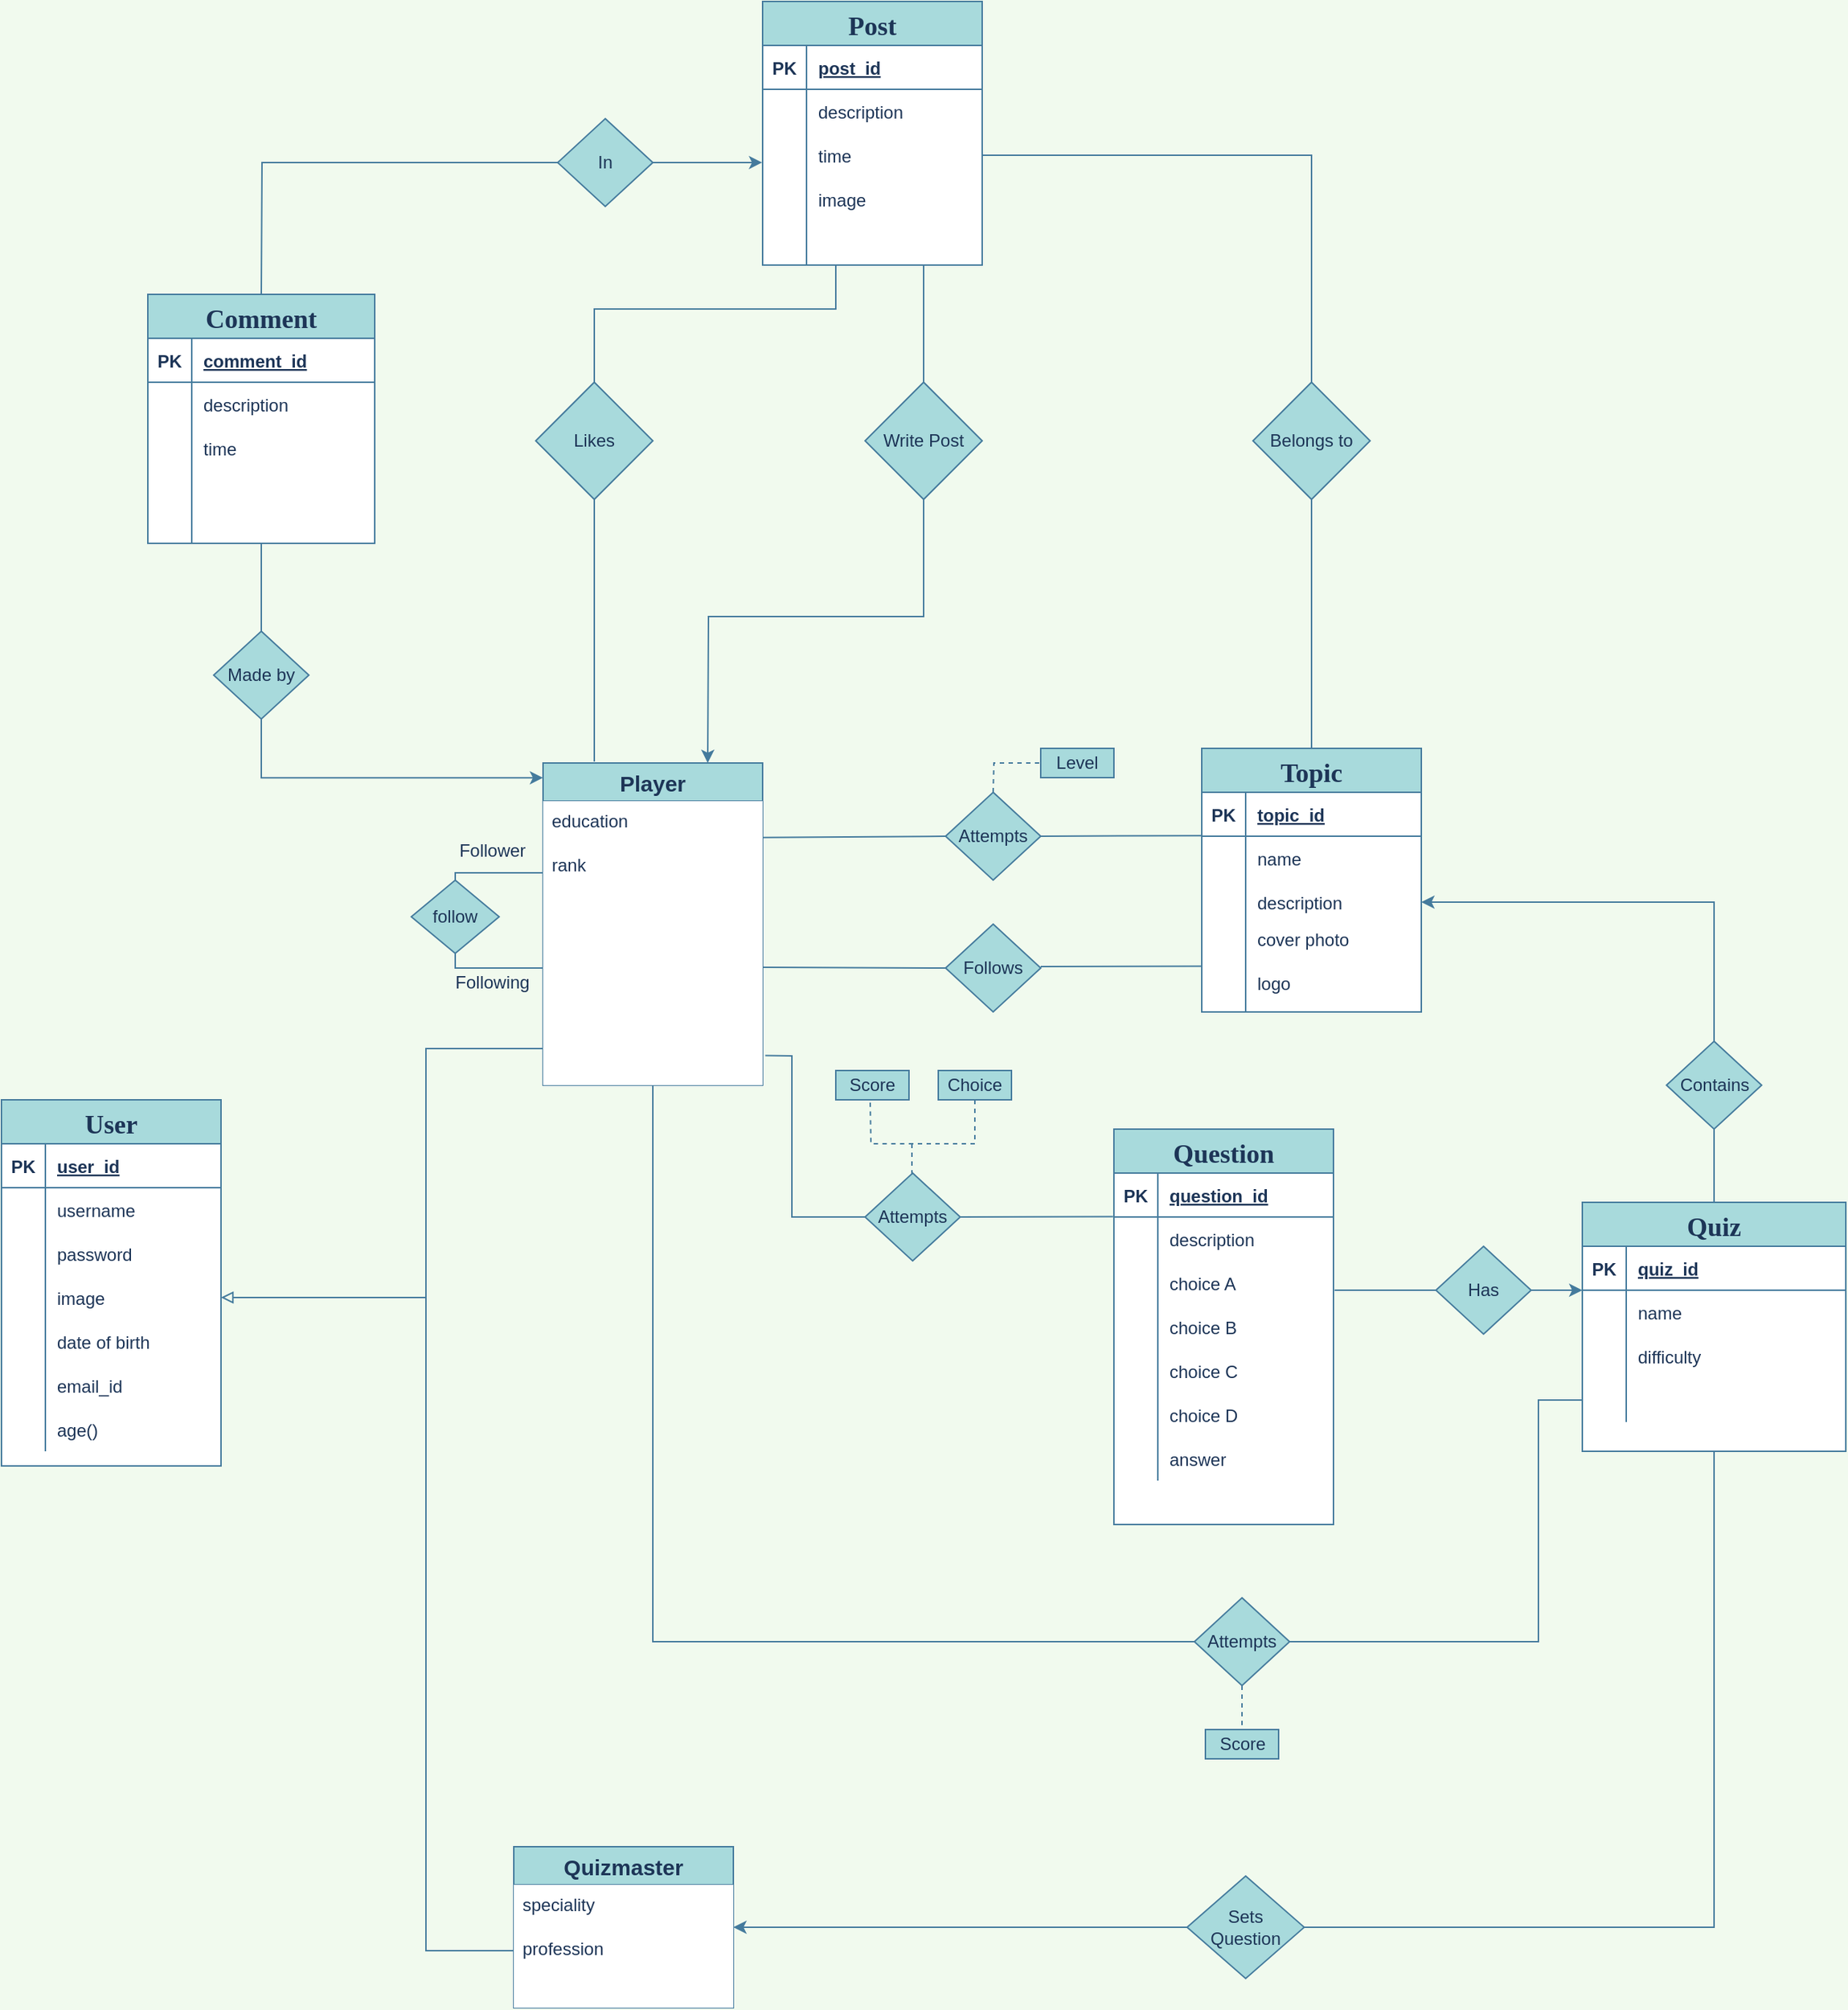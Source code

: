 <mxfile version="13.7.7" type="device"><diagram id="Zx_pWjx4j01RdOrIKhOQ" name="Page-1"><mxGraphModel dx="1265" dy="883" grid="1" gridSize="10" guides="1" tooltips="1" connect="1" arrows="1" fold="1" page="0" pageScale="1" pageWidth="850" pageHeight="1100" background="#F1FAEE" math="0" shadow="0"><root><mxCell id="0"/><mxCell id="1" parent="0"/><mxCell id="tx8IhmLaYhaijEAoAt-u-7" value="Write Post" style="rhombus;whiteSpace=wrap;html=1;fillColor=#A8DADC;strokeColor=#457B9D;fontColor=#1D3557;" parent="1" vertex="1"><mxGeometry x="410" y="60" width="80" height="80" as="geometry"/></mxCell><mxCell id="tx8IhmLaYhaijEAoAt-u-16" value="" style="endArrow=classic;html=1;entryX=0.75;entryY=0;entryDx=0;entryDy=0;exitX=0.5;exitY=1;exitDx=0;exitDy=0;rounded=0;strokeColor=#457B9D;fontColor=#1D3557;labelBackgroundColor=#F1FAEE;" parent="1" source="tx8IhmLaYhaijEAoAt-u-7" edge="1"><mxGeometry width="50" height="50" relative="1" as="geometry"><mxPoint x="300" y="250" as="sourcePoint"/><mxPoint x="302.5" y="320" as="targetPoint"/><Array as="points"><mxPoint x="450" y="220"/><mxPoint x="303" y="220"/></Array></mxGeometry></mxCell><mxCell id="tx8IhmLaYhaijEAoAt-u-17" value="follow" style="rhombus;whiteSpace=wrap;html=1;fillColor=#A8DADC;strokeColor=#457B9D;fontColor=#1D3557;" parent="1" vertex="1"><mxGeometry x="100" y="400" width="60" height="50" as="geometry"/></mxCell><mxCell id="tx8IhmLaYhaijEAoAt-u-18" value="" style="endArrow=none;html=1;exitX=0;exitY=0.5;exitDx=0;exitDy=0;rounded=0;strokeColor=#457B9D;fontColor=#1D3557;labelBackgroundColor=#F1FAEE;" parent="1" edge="1"><mxGeometry width="50" height="50" relative="1" as="geometry"><mxPoint x="190" y="395" as="sourcePoint"/><mxPoint x="130" y="400" as="targetPoint"/><Array as="points"><mxPoint x="130" y="395"/></Array></mxGeometry></mxCell><mxCell id="tx8IhmLaYhaijEAoAt-u-19" value="Follower" style="text;html=1;align=center;verticalAlign=middle;resizable=0;points=[];autosize=1;fontColor=#1D3557;" parent="1" vertex="1"><mxGeometry x="125" y="370" width="60" height="20" as="geometry"/></mxCell><mxCell id="tx8IhmLaYhaijEAoAt-u-21" value="" style="endArrow=none;html=1;exitX=0.993;exitY=0.001;exitDx=0;exitDy=0;entryX=0.5;entryY=1;entryDx=0;entryDy=0;exitPerimeter=0;rounded=0;strokeColor=#457B9D;fontColor=#1D3557;labelBackgroundColor=#F1FAEE;" parent="1" target="tx8IhmLaYhaijEAoAt-u-17" edge="1"><mxGeometry width="50" height="50" relative="1" as="geometry"><mxPoint x="189.51" y="460.02" as="sourcePoint"/><mxPoint x="500" y="410" as="targetPoint"/><Array as="points"><mxPoint x="130" y="460"/></Array></mxGeometry></mxCell><mxCell id="tx8IhmLaYhaijEAoAt-u-24" value="Attempts" style="rhombus;whiteSpace=wrap;html=1;fillColor=#A8DADC;strokeColor=#457B9D;fontColor=#1D3557;" parent="1" vertex="1"><mxGeometry x="465" y="340" width="65" height="60" as="geometry"/></mxCell><mxCell id="tx8IhmLaYhaijEAoAt-u-25" value="Follows" style="rhombus;whiteSpace=wrap;html=1;fillColor=#A8DADC;strokeColor=#457B9D;fontColor=#1D3557;" parent="1" vertex="1"><mxGeometry x="465" y="430" width="65" height="60" as="geometry"/></mxCell><mxCell id="tx8IhmLaYhaijEAoAt-u-26" value="" style="endArrow=none;html=1;entryX=0.01;entryY=-0.014;entryDx=0;entryDy=0;exitX=1;exitY=0.5;exitDx=0;exitDy=0;entryPerimeter=0;strokeColor=#457B9D;fontColor=#1D3557;labelBackgroundColor=#F1FAEE;" parent="1" source="tx8IhmLaYhaijEAoAt-u-24" target="G_EHA5oMO52ktV3drm3f-173" edge="1"><mxGeometry width="50" height="50" relative="1" as="geometry"><mxPoint x="450" y="470" as="sourcePoint"/><mxPoint x="530" y="370" as="targetPoint"/></mxGeometry></mxCell><mxCell id="tx8IhmLaYhaijEAoAt-u-27" value="" style="endArrow=none;html=1;entryX=0;entryY=0.5;entryDx=0;entryDy=0;exitX=0.999;exitY=0.828;exitDx=0;exitDy=0;exitPerimeter=0;strokeColor=#457B9D;fontColor=#1D3557;labelBackgroundColor=#F1FAEE;" parent="1" source="vnw4fFBf70TCegkbjFGd-2" target="tx8IhmLaYhaijEAoAt-u-24" edge="1"><mxGeometry width="50" height="50" relative="1" as="geometry"><mxPoint x="320" y="369.5" as="sourcePoint"/><mxPoint x="385" y="369.5" as="targetPoint"/></mxGeometry></mxCell><mxCell id="tx8IhmLaYhaijEAoAt-u-28" value="" style="endArrow=none;html=1;entryX=0;entryY=0.5;entryDx=0;entryDy=0;exitX=1.002;exitY=0.648;exitDx=0;exitDy=0;exitPerimeter=0;strokeColor=#457B9D;fontColor=#1D3557;labelBackgroundColor=#F1FAEE;" parent="1" target="tx8IhmLaYhaijEAoAt-u-25" edge="1"><mxGeometry width="50" height="50" relative="1" as="geometry"><mxPoint x="340.3" y="459.44" as="sourcePoint"/><mxPoint x="460" y="460" as="targetPoint"/></mxGeometry></mxCell><mxCell id="tx8IhmLaYhaijEAoAt-u-29" value="" style="endArrow=none;html=1;entryX=0.01;entryY=-0.043;entryDx=0;entryDy=0;entryPerimeter=0;strokeColor=#457B9D;fontColor=#1D3557;labelBackgroundColor=#F1FAEE;" parent="1" target="G_EHA5oMO52ktV3drm3f-182" edge="1"><mxGeometry width="50" height="50" relative="1" as="geometry"><mxPoint x="530" y="459" as="sourcePoint"/><mxPoint x="530" y="459.5" as="targetPoint"/></mxGeometry></mxCell><mxCell id="8iUCXPgZkMUZoVlmIujJ-5" style="edgeStyle=orthogonalEdgeStyle;rounded=0;orthogonalLoop=1;jettySize=auto;html=1;entryX=0;entryY=0;entryDx=0;entryDy=0;entryPerimeter=0;labelBackgroundColor=#F1FAEE;strokeColor=#457B9D;fontColor=#1D3557;" edge="1" parent="1" source="tx8IhmLaYhaijEAoAt-u-33" target="G_EHA5oMO52ktV3drm3f-127"><mxGeometry relative="1" as="geometry"><mxPoint x="890" y="680" as="targetPoint"/><Array as="points"><mxPoint x="890" y="680"/><mxPoint x="890" y="680"/></Array></mxGeometry></mxCell><mxCell id="tx8IhmLaYhaijEAoAt-u-33" value="Has" style="rhombus;whiteSpace=wrap;html=1;fillColor=#A8DADC;strokeColor=#457B9D;fontColor=#1D3557;" parent="1" vertex="1"><mxGeometry x="800" y="650" width="65" height="60" as="geometry"/></mxCell><mxCell id="tx8IhmLaYhaijEAoAt-u-34" value="" style="endArrow=none;html=1;entryX=0;entryY=0.5;entryDx=0;entryDy=0;strokeColor=#457B9D;fontColor=#1D3557;exitX=1.005;exitY=0.667;exitDx=0;exitDy=0;exitPerimeter=0;labelBackgroundColor=#F1FAEE;" parent="1" target="tx8IhmLaYhaijEAoAt-u-33" edge="1" source="G_EHA5oMO52ktV3drm3f-67"><mxGeometry width="50" height="50" relative="1" as="geometry"><mxPoint x="979" y="725" as="sourcePoint"/><mxPoint x="392.5" y="709.5" as="targetPoint"/></mxGeometry></mxCell><mxCell id="8iUCXPgZkMUZoVlmIujJ-4" style="edgeStyle=orthogonalEdgeStyle;rounded=0;orthogonalLoop=1;jettySize=auto;html=1;entryX=1;entryY=0.5;entryDx=0;entryDy=0;labelBackgroundColor=#F1FAEE;strokeColor=#457B9D;fontColor=#1D3557;" edge="1" parent="1" source="tx8IhmLaYhaijEAoAt-u-39" target="G_EHA5oMO52ktV3drm3f-176"><mxGeometry relative="1" as="geometry"><mxPoint x="970" y="400.0" as="targetPoint"/></mxGeometry></mxCell><mxCell id="tx8IhmLaYhaijEAoAt-u-39" value="Contains" style="rhombus;whiteSpace=wrap;html=1;fillColor=#A8DADC;strokeColor=#457B9D;fontColor=#1D3557;" parent="1" vertex="1"><mxGeometry x="957.5" y="510" width="65" height="60" as="geometry"/></mxCell><mxCell id="tx8IhmLaYhaijEAoAt-u-40" value="" style="endArrow=none;html=1;entryX=0.5;entryY=1;entryDx=0;entryDy=0;exitX=0.5;exitY=0;exitDx=0;exitDy=0;strokeColor=#457B9D;fontColor=#1D3557;labelBackgroundColor=#F1FAEE;" parent="1" source="G_EHA5oMO52ktV3drm3f-123" target="tx8IhmLaYhaijEAoAt-u-39" edge="1"><mxGeometry width="50" height="50" relative="1" as="geometry"><mxPoint x="585" y="630" as="sourcePoint"/><mxPoint x="550" y="580" as="targetPoint"/></mxGeometry></mxCell><mxCell id="tx8IhmLaYhaijEAoAt-u-42" value="Attempts" style="rhombus;whiteSpace=wrap;html=1;fillColor=#A8DADC;strokeColor=#457B9D;fontColor=#1D3557;" parent="1" vertex="1"><mxGeometry x="635" y="890" width="65" height="60" as="geometry"/></mxCell><mxCell id="tx8IhmLaYhaijEAoAt-u-43" value="" style="endArrow=none;html=1;entryX=0;entryY=0.5;entryDx=0;entryDy=0;rounded=0;exitX=0.5;exitY=1;exitDx=0;exitDy=0;strokeColor=#457B9D;fontColor=#1D3557;labelBackgroundColor=#F1FAEE;" parent="1" source="vnw4fFBf70TCegkbjFGd-1" target="tx8IhmLaYhaijEAoAt-u-42" edge="1"><mxGeometry width="50" height="50" relative="1" as="geometry"><mxPoint x="270" y="560" as="sourcePoint"/><mxPoint x="340" y="540" as="targetPoint"/><Array as="points"><mxPoint x="265" y="580"/><mxPoint x="265" y="630"/><mxPoint x="265" y="730"/><mxPoint x="265" y="920"/></Array></mxGeometry></mxCell><mxCell id="G_EHA5oMO52ktV3drm3f-152" style="edgeStyle=orthogonalEdgeStyle;rounded=0;orthogonalLoop=1;jettySize=auto;html=1;fontFamily=Times New Roman;fontSize=18;exitX=0;exitY=0.5;exitDx=0;exitDy=0;entryX=1;entryY=0.5;entryDx=0;entryDy=0;strokeColor=#457B9D;fontColor=#1D3557;labelBackgroundColor=#F1FAEE;" parent="1" source="tx8IhmLaYhaijEAoAt-u-46" target="vnw4fFBf70TCegkbjFGd-6" edge="1"><mxGeometry relative="1" as="geometry"><mxPoint x="340" y="885" as="targetPoint"/></mxGeometry></mxCell><mxCell id="tx8IhmLaYhaijEAoAt-u-46" value="Sets &lt;br&gt;Question" style="rhombus;whiteSpace=wrap;html=1;fillColor=#A8DADC;strokeColor=#457B9D;fontColor=#1D3557;" parent="1" vertex="1"><mxGeometry x="630" y="1080" width="80" height="70" as="geometry"/></mxCell><mxCell id="tx8IhmLaYhaijEAoAt-u-49" value="" style="endArrow=none;dashed=1;html=1;strokeColor=#457B9D;fontColor=#1D3557;exitX=0.5;exitY=1;exitDx=0;exitDy=0;labelBackgroundColor=#F1FAEE;" parent="1" source="tx8IhmLaYhaijEAoAt-u-42" target="tx8IhmLaYhaijEAoAt-u-50" edge="1"><mxGeometry width="50" height="50" relative="1" as="geometry"><mxPoint x="668" y="970" as="sourcePoint"/><mxPoint x="433" y="520" as="targetPoint"/></mxGeometry></mxCell><mxCell id="tx8IhmLaYhaijEAoAt-u-50" value="Score" style="rounded=0;whiteSpace=wrap;html=1;fillColor=#A8DADC;strokeColor=#457B9D;fontColor=#1D3557;" parent="1" vertex="1"><mxGeometry x="642.5" y="980" width="50" height="20" as="geometry"/></mxCell><mxCell id="tx8IhmLaYhaijEAoAt-u-51" value="Level" style="rounded=0;whiteSpace=wrap;html=1;fillColor=#A8DADC;strokeColor=#457B9D;fontColor=#1D3557;" parent="1" vertex="1"><mxGeometry x="530" y="310" width="50" height="20" as="geometry"/></mxCell><mxCell id="tx8IhmLaYhaijEAoAt-u-53" value="" style="endArrow=none;dashed=1;html=1;entryX=0;entryY=0.5;entryDx=0;entryDy=0;exitX=0.5;exitY=0;exitDx=0;exitDy=0;rounded=0;strokeColor=#457B9D;fontColor=#1D3557;labelBackgroundColor=#F1FAEE;" parent="1" source="tx8IhmLaYhaijEAoAt-u-24" target="tx8IhmLaYhaijEAoAt-u-51" edge="1"><mxGeometry width="50" height="50" relative="1" as="geometry"><mxPoint x="520" y="460" as="sourcePoint"/><mxPoint x="570" y="410" as="targetPoint"/><Array as="points"><mxPoint x="498" y="320"/></Array></mxGeometry></mxCell><mxCell id="G_EHA5oMO52ktV3drm3f-5" style="edgeStyle=orthogonalEdgeStyle;rounded=0;orthogonalLoop=1;jettySize=auto;html=1;entryX=-0.002;entryY=0.666;entryDx=0;entryDy=0;entryPerimeter=0;strokeColor=#457B9D;fontColor=#1D3557;labelBackgroundColor=#F1FAEE;" parent="1" source="G_EHA5oMO52ktV3drm3f-3" target="G_EHA5oMO52ktV3drm3f-28" edge="1"><mxGeometry relative="1" as="geometry"><mxPoint x="339" y="-89" as="targetPoint"/></mxGeometry></mxCell><mxCell id="G_EHA5oMO52ktV3drm3f-3" value="In" style="rhombus;whiteSpace=wrap;html=1;fillColor=#A8DADC;strokeColor=#457B9D;fontColor=#1D3557;" parent="1" vertex="1"><mxGeometry x="200" y="-120" width="65" height="60" as="geometry"/></mxCell><mxCell id="G_EHA5oMO52ktV3drm3f-6" value="" style="endArrow=none;html=1;exitX=0.5;exitY=0;exitDx=0;exitDy=0;entryX=0;entryY=0.5;entryDx=0;entryDy=0;rounded=0;strokeColor=#457B9D;fontColor=#1D3557;labelBackgroundColor=#F1FAEE;" parent="1" source="G_EHA5oMO52ktV3drm3f-34" target="G_EHA5oMO52ktV3drm3f-3" edge="1"><mxGeometry width="50" height="50" relative="1" as="geometry"><mxPoint x="185" y="155" as="sourcePoint"/><mxPoint x="230" y="80" as="targetPoint"/><Array as="points"><mxPoint x="-2" y="-90"/></Array></mxGeometry></mxCell><mxCell id="vq0mPsJTSBgJu4nvr3Vr-2" style="edgeStyle=orthogonalEdgeStyle;rounded=0;orthogonalLoop=1;jettySize=auto;html=1;entryX=0;entryY=0.042;entryDx=0;entryDy=0;entryPerimeter=0;exitX=0.5;exitY=1;exitDx=0;exitDy=0;strokeColor=#457B9D;fontColor=#1D3557;labelBackgroundColor=#F1FAEE;" parent="1" source="vq0mPsJTSBgJu4nvr3Vr-1" edge="1"><mxGeometry relative="1" as="geometry"><Array as="points"><mxPoint x="-2" y="330"/></Array><mxPoint x="190" y="330.08" as="targetPoint"/></mxGeometry></mxCell><mxCell id="vq0mPsJTSBgJu4nvr3Vr-1" value="Made by" style="rhombus;whiteSpace=wrap;html=1;fillColor=#A8DADC;strokeColor=#457B9D;fontColor=#1D3557;" parent="1" vertex="1"><mxGeometry x="-35" y="230" width="65" height="60" as="geometry"/></mxCell><mxCell id="vq0mPsJTSBgJu4nvr3Vr-3" value="" style="endArrow=none;html=1;exitX=0.5;exitY=0;exitDx=0;exitDy=0;strokeColor=#457B9D;fontColor=#1D3557;labelBackgroundColor=#F1FAEE;" parent="1" source="vq0mPsJTSBgJu4nvr3Vr-1" target="G_EHA5oMO52ktV3drm3f-44" edge="1"><mxGeometry width="50" height="50" relative="1" as="geometry"><mxPoint x="440" y="210" as="sourcePoint"/><mxPoint x="490" y="160" as="targetPoint"/></mxGeometry></mxCell><mxCell id="vq0mPsJTSBgJu4nvr3Vr-13" value="Belongs to" style="rhombus;whiteSpace=wrap;html=1;fillColor=#A8DADC;strokeColor=#457B9D;fontColor=#1D3557;" parent="1" vertex="1"><mxGeometry x="675" y="60" width="80" height="80" as="geometry"/></mxCell><mxCell id="vq0mPsJTSBgJu4nvr3Vr-14" value="" style="endArrow=none;html=1;exitX=0.5;exitY=0;exitDx=0;exitDy=0;entryX=1;entryY=0.5;entryDx=0;entryDy=0;rounded=0;strokeColor=#457B9D;fontColor=#1D3557;labelBackgroundColor=#F1FAEE;" parent="1" source="vq0mPsJTSBgJu4nvr3Vr-13" target="G_EHA5oMO52ktV3drm3f-28" edge="1"><mxGeometry width="50" height="50" relative="1" as="geometry"><mxPoint x="310" y="180" as="sourcePoint"/><mxPoint x="443.0" y="140" as="targetPoint"/><Array as="points"><mxPoint x="715" y="-95"/></Array></mxGeometry></mxCell><mxCell id="vq0mPsJTSBgJu4nvr3Vr-16" value="Likes" style="rhombus;whiteSpace=wrap;html=1;fillColor=#A8DADC;strokeColor=#457B9D;fontColor=#1D3557;" parent="1" vertex="1"><mxGeometry x="185" y="60" width="80" height="80" as="geometry"/></mxCell><mxCell id="G_EHA5oMO52ktV3drm3f-169" value="Topic" style="shape=table;startSize=30;container=1;collapsible=1;childLayout=tableLayout;fixedRows=1;rowLines=0;fontStyle=1;align=center;resizeLast=1;fillColor=#A8DADC;swimlaneFillColor=#ffffff;fontFamily=Times New Roman;fontSize=18;strokeColor=#457B9D;fontColor=#1D3557;" parent="1" vertex="1"><mxGeometry x="640" y="310" width="150" height="180" as="geometry"><mxRectangle x="530" y="310" width="60" height="30" as="alternateBounds"/></mxGeometry></mxCell><mxCell id="G_EHA5oMO52ktV3drm3f-170" value="" style="shape=partialRectangle;collapsible=0;dropTarget=0;pointerEvents=0;fillColor=none;top=0;left=0;bottom=1;right=0;points=[[0,0.5],[1,0.5]];portConstraint=eastwest;strokeColor=#457B9D;fontColor=#1D3557;" parent="G_EHA5oMO52ktV3drm3f-169" vertex="1"><mxGeometry y="30" width="150" height="30" as="geometry"/></mxCell><mxCell id="G_EHA5oMO52ktV3drm3f-171" value="PK" style="shape=partialRectangle;connectable=0;fillColor=none;top=0;left=0;bottom=0;right=0;fontStyle=1;overflow=hidden;strokeColor=#457B9D;fontColor=#1D3557;" parent="G_EHA5oMO52ktV3drm3f-170" vertex="1"><mxGeometry width="30" height="30" as="geometry"/></mxCell><mxCell id="G_EHA5oMO52ktV3drm3f-172" value="topic_id" style="shape=partialRectangle;connectable=0;fillColor=none;top=0;left=0;bottom=0;right=0;align=left;spacingLeft=6;fontStyle=5;overflow=hidden;strokeColor=#457B9D;fontColor=#1D3557;" parent="G_EHA5oMO52ktV3drm3f-170" vertex="1"><mxGeometry x="30" width="120" height="30" as="geometry"/></mxCell><mxCell id="G_EHA5oMO52ktV3drm3f-173" value="" style="shape=partialRectangle;collapsible=0;dropTarget=0;pointerEvents=0;fillColor=none;top=0;left=0;bottom=0;right=0;points=[[0,0.5],[1,0.5]];portConstraint=eastwest;strokeColor=#457B9D;fontColor=#1D3557;" parent="G_EHA5oMO52ktV3drm3f-169" vertex="1"><mxGeometry y="60" width="150" height="30" as="geometry"/></mxCell><mxCell id="G_EHA5oMO52ktV3drm3f-174" value="" style="shape=partialRectangle;connectable=0;fillColor=none;top=0;left=0;bottom=0;right=0;editable=1;overflow=hidden;strokeColor=#457B9D;fontColor=#1D3557;" parent="G_EHA5oMO52ktV3drm3f-173" vertex="1"><mxGeometry width="30" height="30" as="geometry"/></mxCell><mxCell id="G_EHA5oMO52ktV3drm3f-175" value="name" style="shape=partialRectangle;connectable=0;fillColor=none;top=0;left=0;bottom=0;right=0;align=left;spacingLeft=6;overflow=hidden;strokeColor=#457B9D;fontColor=#1D3557;" parent="G_EHA5oMO52ktV3drm3f-173" vertex="1"><mxGeometry x="30" width="120" height="30" as="geometry"/></mxCell><mxCell id="G_EHA5oMO52ktV3drm3f-176" value="" style="shape=partialRectangle;collapsible=0;dropTarget=0;pointerEvents=0;fillColor=none;top=0;left=0;bottom=0;right=0;points=[[0,0.5],[1,0.5]];portConstraint=eastwest;strokeColor=#457B9D;fontColor=#1D3557;" parent="G_EHA5oMO52ktV3drm3f-169" vertex="1"><mxGeometry y="90" width="150" height="30" as="geometry"/></mxCell><mxCell id="G_EHA5oMO52ktV3drm3f-177" value="" style="shape=partialRectangle;connectable=0;fillColor=none;top=0;left=0;bottom=0;right=0;editable=1;overflow=hidden;strokeColor=#457B9D;fontColor=#1D3557;" parent="G_EHA5oMO52ktV3drm3f-176" vertex="1"><mxGeometry width="30" height="30" as="geometry"/></mxCell><mxCell id="G_EHA5oMO52ktV3drm3f-178" value="description" style="shape=partialRectangle;connectable=0;fillColor=none;top=0;left=0;bottom=0;right=0;align=left;spacingLeft=6;overflow=hidden;strokeColor=#457B9D;fontColor=#1D3557;" parent="G_EHA5oMO52ktV3drm3f-176" vertex="1"><mxGeometry x="30" width="120" height="30" as="geometry"/></mxCell><mxCell id="G_EHA5oMO52ktV3drm3f-179" value="" style="shape=partialRectangle;collapsible=0;dropTarget=0;pointerEvents=0;fillColor=none;top=0;left=0;bottom=0;right=0;points=[[0,0.5],[1,0.5]];portConstraint=eastwest;strokeColor=#457B9D;fontColor=#1D3557;" parent="G_EHA5oMO52ktV3drm3f-169" vertex="1"><mxGeometry y="120" width="150" height="30" as="geometry"/></mxCell><mxCell id="G_EHA5oMO52ktV3drm3f-180" value="" style="shape=partialRectangle;connectable=0;fillColor=none;top=0;left=0;bottom=0;right=0;editable=1;overflow=hidden;strokeColor=#457B9D;fontColor=#1D3557;" parent="G_EHA5oMO52ktV3drm3f-179" vertex="1"><mxGeometry width="30" height="30" as="geometry"/></mxCell><mxCell id="G_EHA5oMO52ktV3drm3f-181" value="" style="shape=partialRectangle;connectable=0;fillColor=none;top=0;left=0;bottom=0;right=0;align=left;spacingLeft=6;overflow=hidden;strokeColor=#457B9D;fontColor=#1D3557;" parent="G_EHA5oMO52ktV3drm3f-179" vertex="1"><mxGeometry x="30" width="120" height="30" as="geometry"/></mxCell><mxCell id="G_EHA5oMO52ktV3drm3f-182" value="" style="shape=partialRectangle;collapsible=0;dropTarget=0;pointerEvents=0;fillColor=none;top=0;left=0;bottom=0;right=0;points=[[0,0.5],[1,0.5]];portConstraint=eastwest;strokeColor=#457B9D;fontColor=#1D3557;" parent="G_EHA5oMO52ktV3drm3f-169" vertex="1"><mxGeometry y="150" width="150" height="30" as="geometry"/></mxCell><mxCell id="G_EHA5oMO52ktV3drm3f-183" value="" style="shape=partialRectangle;connectable=0;fillColor=none;top=0;left=0;bottom=0;right=0;editable=1;overflow=hidden;strokeColor=#457B9D;fontColor=#1D3557;" parent="G_EHA5oMO52ktV3drm3f-182" vertex="1"><mxGeometry width="30" height="30" as="geometry"/></mxCell><mxCell id="G_EHA5oMO52ktV3drm3f-184" value="" style="shape=partialRectangle;connectable=0;fillColor=none;top=0;left=0;bottom=0;right=0;align=left;spacingLeft=6;overflow=hidden;strokeColor=#457B9D;fontColor=#1D3557;" parent="G_EHA5oMO52ktV3drm3f-182" vertex="1"><mxGeometry x="30" width="120" height="30" as="geometry"/></mxCell><mxCell id="vq0mPsJTSBgJu4nvr3Vr-17" value="" style="endArrow=none;html=1;entryX=0.5;entryY=0;entryDx=0;entryDy=0;rounded=0;strokeColor=#457B9D;fontColor=#1D3557;labelBackgroundColor=#F1FAEE;" parent="1" target="vq0mPsJTSBgJu4nvr3Vr-16" edge="1"><mxGeometry width="50" height="50" relative="1" as="geometry"><mxPoint x="390" y="-20" as="sourcePoint"/><mxPoint x="443" y="140" as="targetPoint"/><Array as="points"><mxPoint x="390" y="10"/><mxPoint x="225" y="10"/></Array></mxGeometry></mxCell><mxCell id="vq0mPsJTSBgJu4nvr3Vr-72" value="cover photo" style="shape=partialRectangle;connectable=0;fillColor=none;top=0;left=0;bottom=0;right=0;align=left;spacingLeft=6;overflow=hidden;strokeColor=#457B9D;fontColor=#1D3557;" parent="1" vertex="1"><mxGeometry x="670" y="425" width="120" height="30" as="geometry"/></mxCell><mxCell id="vq0mPsJTSBgJu4nvr3Vr-73" value="logo" style="shape=partialRectangle;connectable=0;fillColor=none;top=0;left=0;bottom=0;right=0;align=left;spacingLeft=6;overflow=hidden;strokeColor=#457B9D;fontColor=#1D3557;" parent="1" vertex="1"><mxGeometry x="670" y="450" width="120" height="40" as="geometry"/></mxCell><mxCell id="G_EHA5oMO52ktV3drm3f-21" value="Post" style="shape=table;startSize=30;container=1;collapsible=1;childLayout=tableLayout;fixedRows=1;rowLines=0;fontStyle=1;align=center;resizeLast=1;fillColor=#A8DADC;swimlaneFillColor=#ffffff;fontFamily=Times New Roman;fontSize=18;strokeColor=#457B9D;fontColor=#1D3557;" parent="1" vertex="1"><mxGeometry x="340" y="-200" width="150" height="180" as="geometry"><mxRectangle x="590" width="60" height="30" as="alternateBounds"/></mxGeometry></mxCell><mxCell id="G_EHA5oMO52ktV3drm3f-22" value="" style="shape=partialRectangle;collapsible=0;dropTarget=0;pointerEvents=0;fillColor=none;top=0;left=0;bottom=1;right=0;points=[[0,0.5],[1,0.5]];portConstraint=eastwest;strokeColor=#457B9D;fontColor=#1D3557;" parent="G_EHA5oMO52ktV3drm3f-21" vertex="1"><mxGeometry y="30" width="150" height="30" as="geometry"/></mxCell><mxCell id="G_EHA5oMO52ktV3drm3f-23" value="PK" style="shape=partialRectangle;connectable=0;fillColor=none;top=0;left=0;bottom=0;right=0;fontStyle=1;overflow=hidden;strokeColor=#457B9D;fontColor=#1D3557;" parent="G_EHA5oMO52ktV3drm3f-22" vertex="1"><mxGeometry width="30" height="30" as="geometry"/></mxCell><mxCell id="G_EHA5oMO52ktV3drm3f-24" value="post_id" style="shape=partialRectangle;connectable=0;fillColor=none;top=0;left=0;bottom=0;right=0;align=left;spacingLeft=6;fontStyle=5;overflow=hidden;strokeColor=#457B9D;fontColor=#1D3557;" parent="G_EHA5oMO52ktV3drm3f-22" vertex="1"><mxGeometry x="30" width="120" height="30" as="geometry"/></mxCell><mxCell id="G_EHA5oMO52ktV3drm3f-25" value="" style="shape=partialRectangle;collapsible=0;dropTarget=0;pointerEvents=0;fillColor=none;top=0;left=0;bottom=0;right=0;points=[[0,0.5],[1,0.5]];portConstraint=eastwest;strokeColor=#457B9D;fontColor=#1D3557;" parent="G_EHA5oMO52ktV3drm3f-21" vertex="1"><mxGeometry y="60" width="150" height="30" as="geometry"/></mxCell><mxCell id="G_EHA5oMO52ktV3drm3f-26" value="" style="shape=partialRectangle;connectable=0;fillColor=none;top=0;left=0;bottom=0;right=0;editable=1;overflow=hidden;strokeColor=#457B9D;fontColor=#1D3557;" parent="G_EHA5oMO52ktV3drm3f-25" vertex="1"><mxGeometry width="30" height="30" as="geometry"/></mxCell><mxCell id="G_EHA5oMO52ktV3drm3f-27" value="description" style="shape=partialRectangle;connectable=0;fillColor=none;top=0;left=0;bottom=0;right=0;align=left;spacingLeft=6;overflow=hidden;strokeColor=#457B9D;fontColor=#1D3557;horizontal=1;" parent="G_EHA5oMO52ktV3drm3f-25" vertex="1"><mxGeometry x="30" width="120" height="30" as="geometry"/></mxCell><mxCell id="G_EHA5oMO52ktV3drm3f-28" value="" style="shape=partialRectangle;collapsible=0;dropTarget=0;pointerEvents=0;fillColor=none;top=0;left=0;bottom=0;right=0;points=[[0,0.5],[1,0.5]];portConstraint=eastwest;strokeColor=#457B9D;fontColor=#1D3557;" parent="G_EHA5oMO52ktV3drm3f-21" vertex="1"><mxGeometry y="90" width="150" height="30" as="geometry"/></mxCell><mxCell id="G_EHA5oMO52ktV3drm3f-29" value="" style="shape=partialRectangle;connectable=0;fillColor=none;top=0;left=0;bottom=0;right=0;editable=1;overflow=hidden;strokeColor=#457B9D;fontColor=#1D3557;" parent="G_EHA5oMO52ktV3drm3f-28" vertex="1"><mxGeometry width="30" height="30" as="geometry"/></mxCell><mxCell id="G_EHA5oMO52ktV3drm3f-30" value="time" style="shape=partialRectangle;connectable=0;fillColor=none;top=0;left=0;bottom=0;right=0;align=left;spacingLeft=6;overflow=hidden;fontFamily=Helvetica;strokeColor=#457B9D;fontColor=#1D3557;" parent="G_EHA5oMO52ktV3drm3f-28" vertex="1"><mxGeometry x="30" width="120" height="30" as="geometry"/></mxCell><mxCell id="vq0mPsJTSBgJu4nvr3Vr-10" value="" style="shape=partialRectangle;collapsible=0;dropTarget=0;pointerEvents=0;fillColor=none;top=0;left=0;bottom=0;right=0;points=[[0,0.5],[1,0.5]];portConstraint=eastwest;strokeColor=#457B9D;fontColor=#1D3557;" parent="G_EHA5oMO52ktV3drm3f-21" vertex="1"><mxGeometry y="120" width="150" height="30" as="geometry"/></mxCell><mxCell id="vq0mPsJTSBgJu4nvr3Vr-11" value="" style="shape=partialRectangle;connectable=0;fillColor=none;top=0;left=0;bottom=0;right=0;editable=1;overflow=hidden;strokeColor=#457B9D;fontColor=#1D3557;" parent="vq0mPsJTSBgJu4nvr3Vr-10" vertex="1"><mxGeometry width="30" height="30" as="geometry"/></mxCell><mxCell id="vq0mPsJTSBgJu4nvr3Vr-12" value="image" style="shape=partialRectangle;connectable=0;fillColor=none;top=0;left=0;bottom=0;right=0;align=left;spacingLeft=6;overflow=hidden;strokeColor=#457B9D;fontColor=#1D3557;" parent="vq0mPsJTSBgJu4nvr3Vr-10" vertex="1"><mxGeometry x="30" width="120" height="30" as="geometry"/></mxCell><mxCell id="G_EHA5oMO52ktV3drm3f-31" value="" style="shape=partialRectangle;collapsible=0;dropTarget=0;pointerEvents=0;fillColor=none;top=0;left=0;bottom=0;right=0;points=[[0,0.5],[1,0.5]];portConstraint=eastwest;strokeColor=#457B9D;fontColor=#1D3557;" parent="G_EHA5oMO52ktV3drm3f-21" vertex="1"><mxGeometry y="150" width="150" height="30" as="geometry"/></mxCell><mxCell id="G_EHA5oMO52ktV3drm3f-32" value="" style="shape=partialRectangle;connectable=0;fillColor=none;top=0;left=0;bottom=0;right=0;editable=1;overflow=hidden;strokeColor=#457B9D;fontColor=#1D3557;" parent="G_EHA5oMO52ktV3drm3f-31" vertex="1"><mxGeometry width="30" height="30" as="geometry"/></mxCell><mxCell id="G_EHA5oMO52ktV3drm3f-33" value="" style="shape=partialRectangle;connectable=0;fillColor=none;top=0;left=0;bottom=0;right=0;align=left;spacingLeft=6;overflow=hidden;strokeColor=#457B9D;fontColor=#1D3557;" parent="G_EHA5oMO52ktV3drm3f-31" vertex="1"><mxGeometry x="30" width="120" height="30" as="geometry"/></mxCell><mxCell id="vq0mPsJTSBgJu4nvr3Vr-86" value="" style="endArrow=none;html=1;exitX=1;exitY=0.5;exitDx=0;exitDy=0;rounded=0;entryX=0.5;entryY=1;entryDx=0;entryDy=0;strokeColor=#457B9D;fontColor=#1D3557;labelBackgroundColor=#F1FAEE;" parent="1" source="tx8IhmLaYhaijEAoAt-u-46" target="G_EHA5oMO52ktV3drm3f-123" edge="1"><mxGeometry width="50" height="50" relative="1" as="geometry"><mxPoint x="540" y="685" as="sourcePoint"/><mxPoint x="640" y="735" as="targetPoint"/><Array as="points"><mxPoint x="990" y="1115"/></Array></mxGeometry></mxCell><mxCell id="vq0mPsJTSBgJu4nvr3Vr-90" value="" style="endArrow=none;html=1;entryX=1;entryY=0.5;entryDx=0;entryDy=0;rounded=0;strokeColor=#457B9D;fontColor=#1D3557;exitX=0;exitY=0.5;exitDx=0;exitDy=0;labelBackgroundColor=#F1FAEE;" parent="1" source="G_EHA5oMO52ktV3drm3f-133" target="tx8IhmLaYhaijEAoAt-u-42" edge="1"><mxGeometry width="50" height="50" relative="1" as="geometry"><mxPoint x="870" y="730" as="sourcePoint"/><mxPoint x="650" y="745" as="targetPoint"/><Array as="points"><mxPoint x="870" y="755"/><mxPoint x="870" y="920"/><mxPoint x="790" y="920"/></Array></mxGeometry></mxCell><mxCell id="vq0mPsJTSBgJu4nvr3Vr-91" value="" style="endArrow=none;html=1;strokeColor=#457B9D;fontColor=#1D3557;labelBackgroundColor=#F1FAEE;" parent="1" edge="1"><mxGeometry width="50" height="50" relative="1" as="geometry"><mxPoint x="450" y="-20" as="sourcePoint"/><mxPoint x="450" y="60" as="targetPoint"/></mxGeometry></mxCell><mxCell id="vq0mPsJTSBgJu4nvr3Vr-102" value="" style="endArrow=block;html=1;startArrow=none;startFill=0;endFill=0;entryX=1;entryY=0.5;entryDx=0;entryDy=0;strokeWidth=1;strokeColor=#457B9D;fontColor=#1D3557;labelBackgroundColor=#F1FAEE;" parent="1" target="vq0mPsJTSBgJu4nvr3Vr-46" edge="1"><mxGeometry width="50" height="50" relative="1" as="geometry"><mxPoint x="110" y="685" as="sourcePoint"/><mxPoint x="-100" y="830.552" as="targetPoint"/><Array as="points"/></mxGeometry></mxCell><mxCell id="vq0mPsJTSBgJu4nvr3Vr-104" value="" style="endArrow=none;html=1;entryX=0;entryY=0.5;entryDx=0;entryDy=0;exitX=0;exitY=0.5;exitDx=0;exitDy=0;rounded=0;strokeColor=#457B9D;fontColor=#1D3557;labelBackgroundColor=#F1FAEE;" parent="1" edge="1" source="vnw4fFBf70TCegkbjFGd-8"><mxGeometry width="50" height="50" relative="1" as="geometry"><mxPoint x="160" y="855" as="sourcePoint"/><mxPoint x="190" y="515" as="targetPoint"/><Array as="points"><mxPoint x="110" y="1131"/><mxPoint x="110" y="515"/></Array></mxGeometry></mxCell><mxCell id="vq0mPsJTSBgJu4nvr3Vr-36" value="User" style="shape=table;startSize=30;container=1;collapsible=1;childLayout=tableLayout;fixedRows=1;rowLines=0;fontStyle=1;align=center;resizeLast=1;fillColor=#A8DADC;swimlaneFillColor=#ffffff;fontFamily=Times New Roman;fontSize=18;strokeColor=#457B9D;fontColor=#1D3557;" parent="1" vertex="1"><mxGeometry x="-180" y="550" width="150" height="250" as="geometry"><mxRectangle x="590" width="60" height="30" as="alternateBounds"/></mxGeometry></mxCell><mxCell id="vq0mPsJTSBgJu4nvr3Vr-37" value="" style="shape=partialRectangle;collapsible=0;dropTarget=0;pointerEvents=0;fillColor=none;top=0;left=0;bottom=1;right=0;points=[[0,0.5],[1,0.5]];portConstraint=eastwest;strokeColor=#457B9D;fontColor=#1D3557;" parent="vq0mPsJTSBgJu4nvr3Vr-36" vertex="1"><mxGeometry y="30" width="150" height="30" as="geometry"/></mxCell><mxCell id="vq0mPsJTSBgJu4nvr3Vr-38" value="PK" style="shape=partialRectangle;connectable=0;fillColor=none;top=0;left=0;bottom=0;right=0;fontStyle=1;overflow=hidden;strokeColor=#457B9D;fontColor=#1D3557;" parent="vq0mPsJTSBgJu4nvr3Vr-37" vertex="1"><mxGeometry width="30" height="30" as="geometry"/></mxCell><mxCell id="vq0mPsJTSBgJu4nvr3Vr-39" value="user_id" style="shape=partialRectangle;connectable=0;fillColor=none;top=0;left=0;bottom=0;right=0;align=left;spacingLeft=6;fontStyle=5;overflow=hidden;strokeColor=#457B9D;fontColor=#1D3557;" parent="vq0mPsJTSBgJu4nvr3Vr-37" vertex="1"><mxGeometry x="30" width="120" height="30" as="geometry"/></mxCell><mxCell id="vq0mPsJTSBgJu4nvr3Vr-40" value="" style="shape=partialRectangle;collapsible=0;dropTarget=0;pointerEvents=0;fillColor=none;top=0;left=0;bottom=0;right=0;points=[[0,0.5],[1,0.5]];portConstraint=eastwest;strokeColor=#457B9D;fontColor=#1D3557;" parent="vq0mPsJTSBgJu4nvr3Vr-36" vertex="1"><mxGeometry y="60" width="150" height="30" as="geometry"/></mxCell><mxCell id="vq0mPsJTSBgJu4nvr3Vr-41" value="" style="shape=partialRectangle;connectable=0;fillColor=none;top=0;left=0;bottom=0;right=0;editable=1;overflow=hidden;strokeColor=#457B9D;fontColor=#1D3557;" parent="vq0mPsJTSBgJu4nvr3Vr-40" vertex="1"><mxGeometry width="30" height="30" as="geometry"/></mxCell><mxCell id="vq0mPsJTSBgJu4nvr3Vr-42" value="username" style="shape=partialRectangle;connectable=0;fillColor=none;top=0;left=0;bottom=0;right=0;align=left;spacingLeft=6;overflow=hidden;strokeColor=#457B9D;fontColor=#1D3557;" parent="vq0mPsJTSBgJu4nvr3Vr-40" vertex="1"><mxGeometry x="30" width="120" height="30" as="geometry"/></mxCell><mxCell id="vq0mPsJTSBgJu4nvr3Vr-43" value="" style="shape=partialRectangle;collapsible=0;dropTarget=0;pointerEvents=0;fillColor=none;top=0;left=0;bottom=0;right=0;points=[[0,0.5],[1,0.5]];portConstraint=eastwest;strokeColor=#457B9D;fontColor=#1D3557;" parent="vq0mPsJTSBgJu4nvr3Vr-36" vertex="1"><mxGeometry y="90" width="150" height="30" as="geometry"/></mxCell><mxCell id="vq0mPsJTSBgJu4nvr3Vr-44" value="" style="shape=partialRectangle;connectable=0;fillColor=none;top=0;left=0;bottom=0;right=0;editable=1;overflow=hidden;strokeColor=#457B9D;fontColor=#1D3557;" parent="vq0mPsJTSBgJu4nvr3Vr-43" vertex="1"><mxGeometry width="30" height="30" as="geometry"/></mxCell><mxCell id="vq0mPsJTSBgJu4nvr3Vr-45" value="password" style="shape=partialRectangle;connectable=0;fillColor=none;top=0;left=0;bottom=0;right=0;align=left;spacingLeft=6;overflow=hidden;strokeColor=#457B9D;fontColor=#1D3557;" parent="vq0mPsJTSBgJu4nvr3Vr-43" vertex="1"><mxGeometry x="30" width="120" height="30" as="geometry"/></mxCell><mxCell id="vq0mPsJTSBgJu4nvr3Vr-46" value="" style="shape=partialRectangle;collapsible=0;dropTarget=0;pointerEvents=0;fillColor=none;top=0;left=0;bottom=0;right=0;points=[[0,0.5],[1,0.5]];portConstraint=eastwest;strokeColor=#457B9D;fontColor=#1D3557;" parent="vq0mPsJTSBgJu4nvr3Vr-36" vertex="1"><mxGeometry y="120" width="150" height="30" as="geometry"/></mxCell><mxCell id="vq0mPsJTSBgJu4nvr3Vr-47" value="" style="shape=partialRectangle;connectable=0;fillColor=none;top=0;left=0;bottom=0;right=0;editable=1;overflow=hidden;strokeColor=#457B9D;fontColor=#1D3557;" parent="vq0mPsJTSBgJu4nvr3Vr-46" vertex="1"><mxGeometry width="30" height="30" as="geometry"/></mxCell><mxCell id="vq0mPsJTSBgJu4nvr3Vr-48" value="image" style="shape=partialRectangle;connectable=0;fillColor=none;top=0;left=0;bottom=0;right=0;align=left;spacingLeft=6;overflow=hidden;strokeColor=#457B9D;fontColor=#1D3557;" parent="vq0mPsJTSBgJu4nvr3Vr-46" vertex="1"><mxGeometry x="30" width="120" height="30" as="geometry"/></mxCell><mxCell id="vq0mPsJTSBgJu4nvr3Vr-49" value="" style="shape=partialRectangle;collapsible=0;dropTarget=0;pointerEvents=0;fillColor=none;top=0;left=0;bottom=0;right=0;points=[[0,0.5],[1,0.5]];portConstraint=eastwest;strokeColor=#457B9D;fontColor=#1D3557;" parent="vq0mPsJTSBgJu4nvr3Vr-36" vertex="1"><mxGeometry y="150" width="150" height="30" as="geometry"/></mxCell><mxCell id="vq0mPsJTSBgJu4nvr3Vr-50" value="" style="shape=partialRectangle;connectable=0;fillColor=none;top=0;left=0;bottom=0;right=0;editable=1;overflow=hidden;strokeColor=#457B9D;fontColor=#1D3557;" parent="vq0mPsJTSBgJu4nvr3Vr-49" vertex="1"><mxGeometry width="30" height="30" as="geometry"/></mxCell><mxCell id="vq0mPsJTSBgJu4nvr3Vr-51" value="date of birth" style="shape=partialRectangle;connectable=0;fillColor=none;top=0;left=0;bottom=0;right=0;align=left;spacingLeft=6;overflow=hidden;strokeColor=#457B9D;fontColor=#1D3557;" parent="vq0mPsJTSBgJu4nvr3Vr-49" vertex="1"><mxGeometry x="30" width="120" height="30" as="geometry"/></mxCell><mxCell id="vq0mPsJTSBgJu4nvr3Vr-55" value="" style="shape=partialRectangle;collapsible=0;dropTarget=0;pointerEvents=0;fillColor=none;top=0;left=0;bottom=0;right=0;points=[[0,0.5],[1,0.5]];portConstraint=eastwest;strokeColor=#457B9D;fontColor=#1D3557;" parent="vq0mPsJTSBgJu4nvr3Vr-36" vertex="1"><mxGeometry y="180" width="150" height="30" as="geometry"/></mxCell><mxCell id="vq0mPsJTSBgJu4nvr3Vr-56" value="" style="shape=partialRectangle;connectable=0;fillColor=none;top=0;left=0;bottom=0;right=0;editable=1;overflow=hidden;strokeColor=#457B9D;fontColor=#1D3557;" parent="vq0mPsJTSBgJu4nvr3Vr-55" vertex="1"><mxGeometry width="30" height="30" as="geometry"/></mxCell><mxCell id="vq0mPsJTSBgJu4nvr3Vr-57" value="email_id" style="shape=partialRectangle;connectable=0;fillColor=none;top=0;left=0;bottom=0;right=0;align=left;spacingLeft=6;overflow=hidden;strokeColor=#457B9D;fontColor=#1D3557;" parent="vq0mPsJTSBgJu4nvr3Vr-55" vertex="1"><mxGeometry x="30" width="120" height="30" as="geometry"/></mxCell><mxCell id="vq0mPsJTSBgJu4nvr3Vr-52" value="" style="shape=partialRectangle;collapsible=0;dropTarget=0;pointerEvents=0;fillColor=none;top=0;left=0;bottom=0;right=0;points=[[0,0.5],[1,0.5]];portConstraint=eastwest;strokeColor=#457B9D;fontColor=#1D3557;" parent="vq0mPsJTSBgJu4nvr3Vr-36" vertex="1"><mxGeometry y="210" width="150" height="30" as="geometry"/></mxCell><mxCell id="vq0mPsJTSBgJu4nvr3Vr-53" value="" style="shape=partialRectangle;connectable=0;fillColor=none;top=0;left=0;bottom=0;right=0;editable=1;overflow=hidden;strokeColor=#457B9D;fontColor=#1D3557;" parent="vq0mPsJTSBgJu4nvr3Vr-52" vertex="1"><mxGeometry width="30" height="30" as="geometry"/></mxCell><mxCell id="vq0mPsJTSBgJu4nvr3Vr-54" value="age()" style="shape=partialRectangle;connectable=0;fillColor=none;top=0;left=0;bottom=0;right=0;align=left;spacingLeft=6;overflow=hidden;strokeColor=#457B9D;fontColor=#1D3557;" parent="vq0mPsJTSBgJu4nvr3Vr-52" vertex="1"><mxGeometry x="30" width="120" height="30" as="geometry"/></mxCell><mxCell id="G_EHA5oMO52ktV3drm3f-34" value="Comment" style="shape=table;startSize=30;container=1;collapsible=1;childLayout=tableLayout;fixedRows=1;rowLines=0;fontStyle=1;align=center;resizeLast=1;fillColor=#A8DADC;swimlaneFillColor=#ffffff;fontFamily=Times New Roman;fontSize=18;strokeColor=#457B9D;fontColor=#1D3557;" parent="1" vertex="1"><mxGeometry x="-80" width="155" height="170" as="geometry"><mxRectangle x="590" width="60" height="30" as="alternateBounds"/></mxGeometry></mxCell><mxCell id="G_EHA5oMO52ktV3drm3f-35" value="" style="shape=partialRectangle;collapsible=0;dropTarget=0;pointerEvents=0;fillColor=none;top=0;left=0;bottom=1;right=0;points=[[0,0.5],[1,0.5]];portConstraint=eastwest;strokeColor=#457B9D;fontColor=#1D3557;" parent="G_EHA5oMO52ktV3drm3f-34" vertex="1"><mxGeometry y="30" width="155" height="30" as="geometry"/></mxCell><mxCell id="G_EHA5oMO52ktV3drm3f-36" value="PK" style="shape=partialRectangle;connectable=0;fillColor=none;top=0;left=0;bottom=0;right=0;fontStyle=1;overflow=hidden;strokeColor=#457B9D;fontColor=#1D3557;" parent="G_EHA5oMO52ktV3drm3f-35" vertex="1"><mxGeometry width="30" height="30" as="geometry"/></mxCell><mxCell id="G_EHA5oMO52ktV3drm3f-37" value="comment_id" style="shape=partialRectangle;connectable=0;fillColor=none;top=0;left=0;bottom=0;right=0;align=left;spacingLeft=6;fontStyle=5;overflow=hidden;strokeColor=#457B9D;fontColor=#1D3557;" parent="G_EHA5oMO52ktV3drm3f-35" vertex="1"><mxGeometry x="30" width="125" height="30" as="geometry"/></mxCell><mxCell id="G_EHA5oMO52ktV3drm3f-38" value="" style="shape=partialRectangle;collapsible=0;dropTarget=0;pointerEvents=0;fillColor=none;top=0;left=0;bottom=0;right=0;points=[[0,0.5],[1,0.5]];portConstraint=eastwest;strokeColor=#457B9D;fontColor=#1D3557;" parent="G_EHA5oMO52ktV3drm3f-34" vertex="1"><mxGeometry y="60" width="155" height="30" as="geometry"/></mxCell><mxCell id="G_EHA5oMO52ktV3drm3f-39" value="" style="shape=partialRectangle;connectable=0;fillColor=none;top=0;left=0;bottom=0;right=0;editable=1;overflow=hidden;strokeColor=#457B9D;fontColor=#1D3557;" parent="G_EHA5oMO52ktV3drm3f-38" vertex="1"><mxGeometry width="30" height="30" as="geometry"/></mxCell><mxCell id="G_EHA5oMO52ktV3drm3f-40" value="description" style="shape=partialRectangle;connectable=0;fillColor=none;top=0;left=0;bottom=0;right=0;align=left;spacingLeft=6;overflow=hidden;strokeColor=#457B9D;fontColor=#1D3557;" parent="G_EHA5oMO52ktV3drm3f-38" vertex="1"><mxGeometry x="30" width="125" height="30" as="geometry"/></mxCell><mxCell id="G_EHA5oMO52ktV3drm3f-41" value="" style="shape=partialRectangle;collapsible=0;dropTarget=0;pointerEvents=0;fillColor=none;top=0;left=0;bottom=0;right=0;points=[[0,0.5],[1,0.5]];portConstraint=eastwest;strokeColor=#457B9D;fontColor=#1D3557;" parent="G_EHA5oMO52ktV3drm3f-34" vertex="1"><mxGeometry y="90" width="155" height="30" as="geometry"/></mxCell><mxCell id="G_EHA5oMO52ktV3drm3f-42" value="" style="shape=partialRectangle;connectable=0;fillColor=none;top=0;left=0;bottom=0;right=0;editable=1;overflow=hidden;strokeColor=#457B9D;fontColor=#1D3557;" parent="G_EHA5oMO52ktV3drm3f-41" vertex="1"><mxGeometry width="30" height="30" as="geometry"/></mxCell><mxCell id="G_EHA5oMO52ktV3drm3f-43" value="time" style="shape=partialRectangle;connectable=0;fillColor=none;top=0;left=0;bottom=0;right=0;align=left;spacingLeft=6;overflow=hidden;strokeColor=#457B9D;fontColor=#1D3557;" parent="G_EHA5oMO52ktV3drm3f-41" vertex="1"><mxGeometry x="30" width="125" height="30" as="geometry"/></mxCell><mxCell id="vq0mPsJTSBgJu4nvr3Vr-5" value="" style="shape=partialRectangle;collapsible=0;dropTarget=0;pointerEvents=0;fillColor=none;top=0;left=0;bottom=0;right=0;points=[[0,0.5],[1,0.5]];portConstraint=eastwest;strokeColor=#457B9D;fontColor=#1D3557;" parent="G_EHA5oMO52ktV3drm3f-34" vertex="1"><mxGeometry y="120" width="155" height="30" as="geometry"/></mxCell><mxCell id="vq0mPsJTSBgJu4nvr3Vr-6" value="" style="shape=partialRectangle;connectable=0;fillColor=none;top=0;left=0;bottom=0;right=0;editable=1;overflow=hidden;strokeColor=#457B9D;fontColor=#1D3557;" parent="vq0mPsJTSBgJu4nvr3Vr-5" vertex="1"><mxGeometry width="30" height="30" as="geometry"/></mxCell><mxCell id="vq0mPsJTSBgJu4nvr3Vr-7" value="" style="shape=partialRectangle;connectable=0;fillColor=none;top=0;left=0;bottom=0;right=0;align=left;spacingLeft=6;overflow=hidden;strokeColor=#457B9D;fontColor=#1D3557;" parent="vq0mPsJTSBgJu4nvr3Vr-5" vertex="1"><mxGeometry x="30" width="125" height="30" as="geometry"/></mxCell><mxCell id="G_EHA5oMO52ktV3drm3f-44" value="" style="shape=partialRectangle;collapsible=0;dropTarget=0;pointerEvents=0;fillColor=none;top=0;left=0;bottom=0;right=0;points=[[0,0.5],[1,0.5]];portConstraint=eastwest;strokeColor=#457B9D;fontColor=#1D3557;" parent="G_EHA5oMO52ktV3drm3f-34" vertex="1"><mxGeometry y="150" width="155" height="20" as="geometry"/></mxCell><mxCell id="G_EHA5oMO52ktV3drm3f-45" value="" style="shape=partialRectangle;connectable=0;fillColor=none;top=0;left=0;bottom=0;right=0;editable=1;overflow=hidden;strokeColor=#457B9D;fontColor=#1D3557;" parent="G_EHA5oMO52ktV3drm3f-44" vertex="1"><mxGeometry width="30" height="20" as="geometry"/></mxCell><mxCell id="G_EHA5oMO52ktV3drm3f-46" value="" style="shape=partialRectangle;connectable=0;fillColor=none;top=0;left=0;bottom=0;right=0;align=left;spacingLeft=6;overflow=hidden;strokeColor=#457B9D;fontColor=#1D3557;" parent="G_EHA5oMO52ktV3drm3f-44" vertex="1"><mxGeometry x="30" width="125" height="20" as="geometry"/></mxCell><mxCell id="vq0mPsJTSBgJu4nvr3Vr-105" value="" style="endArrow=none;html=1;strokeWidth=1;fontFamily=Helvetica;exitX=0.5;exitY=1;exitDx=0;exitDy=0;strokeColor=#457B9D;fontColor=#1D3557;labelBackgroundColor=#F1FAEE;" parent="1" source="vq0mPsJTSBgJu4nvr3Vr-16" edge="1"><mxGeometry width="50" height="50" relative="1" as="geometry"><mxPoint x="310" y="420" as="sourcePoint"/><mxPoint x="225" y="319" as="targetPoint"/></mxGeometry></mxCell><mxCell id="b7p5aZjEgZyMhrPzj61Q-1" value="Following" style="text;html=1;align=center;verticalAlign=middle;resizable=0;points=[];autosize=1;fontColor=#1D3557;" parent="1" vertex="1"><mxGeometry x="120" y="460" width="70" height="20" as="geometry"/></mxCell><mxCell id="vnw4fFBf70TCegkbjFGd-1" value="Player" style="swimlane;fontStyle=1;childLayout=stackLayout;horizontal=1;startSize=26;horizontalStack=0;resizeParent=1;resizeParentMax=0;resizeLast=0;collapsible=1;marginBottom=0;align=center;fontSize=15;fillColor=#A8DADC;strokeColor=#457B9D;fontColor=#1D3557;" parent="1" vertex="1"><mxGeometry x="190" y="320" width="150" height="220" as="geometry"/></mxCell><mxCell id="vnw4fFBf70TCegkbjFGd-2" value="education" style="text;spacingLeft=4;spacingRight=4;overflow=hidden;rotatable=0;points=[[0,0.5],[1,0.5]];portConstraint=eastwest;fontSize=12;fontColor=#1D3557;fillColor=#FFFFFF;" parent="vnw4fFBf70TCegkbjFGd-1" vertex="1"><mxGeometry y="26" width="150" height="30" as="geometry"/></mxCell><mxCell id="vnw4fFBf70TCegkbjFGd-3" value="rank" style="text;spacingLeft=4;spacingRight=4;overflow=hidden;rotatable=0;points=[[0,0.5],[1,0.5]];portConstraint=eastwest;fontSize=12;fontColor=#1D3557;fillColor=#FFFFFF;" parent="vnw4fFBf70TCegkbjFGd-1" vertex="1"><mxGeometry y="56" width="150" height="30" as="geometry"/></mxCell><mxCell id="vnw4fFBf70TCegkbjFGd-4" value="" style="text;spacingLeft=4;spacingRight=4;overflow=hidden;rotatable=0;points=[[0,0.5],[1,0.5]];portConstraint=eastwest;fontSize=12;fontColor=#1D3557;fillColor=#FFFFFF;" parent="vnw4fFBf70TCegkbjFGd-1" vertex="1"><mxGeometry y="86" width="150" height="134" as="geometry"/></mxCell><mxCell id="Qit4ZyY3WBC3ml8FHrEh-5" value="" style="endArrow=none;html=1;exitX=0.5;exitY=1;exitDx=0;exitDy=0;rounded=0;strokeColor=#457B9D;fontColor=#1D3557;labelBackgroundColor=#F1FAEE;entryX=0.5;entryY=0;entryDx=0;entryDy=0;" parent="1" source="vq0mPsJTSBgJu4nvr3Vr-13" edge="1" target="G_EHA5oMO52ktV3drm3f-169"><mxGeometry width="50" height="50" relative="1" as="geometry"><mxPoint x="740" y="70" as="sourcePoint"/><mxPoint x="730" y="310" as="targetPoint"/><Array as="points"><mxPoint x="715" y="210"/></Array></mxGeometry></mxCell><mxCell id="G_EHA5oMO52ktV3drm3f-123" value="Quiz" style="shape=table;startSize=30;container=1;collapsible=1;childLayout=tableLayout;fixedRows=1;rowLines=0;fontStyle=1;align=center;resizeLast=1;fillColor=#A8DADC;swimlaneFillColor=#ffffff;fontFamily=Times New Roman;fontSize=18;strokeColor=#457B9D;fontColor=#1D3557;" parent="1" vertex="1"><mxGeometry x="900" y="620" width="180" height="170" as="geometry"><mxRectangle x="530" y="630" width="60" height="30" as="alternateBounds"/></mxGeometry></mxCell><mxCell id="G_EHA5oMO52ktV3drm3f-124" value="" style="shape=partialRectangle;collapsible=0;dropTarget=0;pointerEvents=0;fillColor=none;top=0;left=0;bottom=1;right=0;points=[[0,0.5],[1,0.5]];portConstraint=eastwest;strokeColor=#457B9D;fontColor=#1D3557;" parent="G_EHA5oMO52ktV3drm3f-123" vertex="1"><mxGeometry y="30" width="180" height="30" as="geometry"/></mxCell><mxCell id="G_EHA5oMO52ktV3drm3f-125" value="PK" style="shape=partialRectangle;connectable=0;fillColor=none;top=0;left=0;bottom=0;right=0;fontStyle=1;overflow=hidden;strokeColor=#457B9D;fontColor=#1D3557;" parent="G_EHA5oMO52ktV3drm3f-124" vertex="1"><mxGeometry width="30" height="30" as="geometry"/></mxCell><mxCell id="G_EHA5oMO52ktV3drm3f-126" value="quiz_id" style="shape=partialRectangle;connectable=0;fillColor=none;top=0;left=0;bottom=0;right=0;align=left;spacingLeft=6;fontStyle=5;overflow=hidden;strokeColor=#457B9D;fontColor=#1D3557;" parent="G_EHA5oMO52ktV3drm3f-124" vertex="1"><mxGeometry x="30" width="150" height="30" as="geometry"/></mxCell><mxCell id="G_EHA5oMO52ktV3drm3f-127" value="" style="shape=partialRectangle;collapsible=0;dropTarget=0;pointerEvents=0;fillColor=none;top=0;left=0;bottom=0;right=0;points=[[0,0.5],[1,0.5]];portConstraint=eastwest;strokeColor=#457B9D;fontColor=#1D3557;" parent="G_EHA5oMO52ktV3drm3f-123" vertex="1"><mxGeometry y="60" width="180" height="30" as="geometry"/></mxCell><mxCell id="G_EHA5oMO52ktV3drm3f-128" value="" style="shape=partialRectangle;connectable=0;fillColor=none;top=0;left=0;bottom=0;right=0;editable=1;overflow=hidden;strokeColor=#457B9D;fontColor=#1D3557;" parent="G_EHA5oMO52ktV3drm3f-127" vertex="1"><mxGeometry width="30" height="30" as="geometry"/></mxCell><mxCell id="G_EHA5oMO52ktV3drm3f-129" value="name" style="shape=partialRectangle;connectable=0;fillColor=none;top=0;left=0;bottom=0;right=0;align=left;spacingLeft=6;overflow=hidden;strokeColor=#457B9D;fontColor=#1D3557;" parent="G_EHA5oMO52ktV3drm3f-127" vertex="1"><mxGeometry x="30" width="150" height="30" as="geometry"/></mxCell><mxCell id="G_EHA5oMO52ktV3drm3f-130" value="" style="shape=partialRectangle;collapsible=0;dropTarget=0;pointerEvents=0;fillColor=none;top=0;left=0;bottom=0;right=0;points=[[0,0.5],[1,0.5]];portConstraint=eastwest;strokeColor=#457B9D;fontColor=#1D3557;" parent="G_EHA5oMO52ktV3drm3f-123" vertex="1"><mxGeometry y="90" width="180" height="30" as="geometry"/></mxCell><mxCell id="G_EHA5oMO52ktV3drm3f-131" value="" style="shape=partialRectangle;connectable=0;fillColor=none;top=0;left=0;bottom=0;right=0;editable=1;overflow=hidden;strokeColor=#457B9D;fontColor=#1D3557;" parent="G_EHA5oMO52ktV3drm3f-130" vertex="1"><mxGeometry width="30" height="30" as="geometry"/></mxCell><mxCell id="G_EHA5oMO52ktV3drm3f-132" value="difficulty" style="shape=partialRectangle;connectable=0;fillColor=none;top=0;left=0;bottom=0;right=0;align=left;spacingLeft=6;overflow=hidden;strokeColor=#457B9D;fontColor=#1D3557;" parent="G_EHA5oMO52ktV3drm3f-130" vertex="1"><mxGeometry x="30" width="150" height="30" as="geometry"/></mxCell><mxCell id="G_EHA5oMO52ktV3drm3f-133" value="" style="shape=partialRectangle;collapsible=0;dropTarget=0;pointerEvents=0;fillColor=none;top=0;left=0;bottom=0;right=0;points=[[0,0.5],[1,0.5]];portConstraint=eastwest;strokeColor=#457B9D;fontColor=#1D3557;" parent="G_EHA5oMO52ktV3drm3f-123" vertex="1"><mxGeometry y="120" width="180" height="30" as="geometry"/></mxCell><mxCell id="G_EHA5oMO52ktV3drm3f-134" value="" style="shape=partialRectangle;connectable=0;fillColor=none;top=0;left=0;bottom=0;right=0;editable=1;overflow=hidden;strokeColor=#457B9D;fontColor=#1D3557;" parent="G_EHA5oMO52ktV3drm3f-133" vertex="1"><mxGeometry width="30" height="30" as="geometry"/></mxCell><mxCell id="G_EHA5oMO52ktV3drm3f-135" value="" style="shape=partialRectangle;connectable=0;fillColor=none;top=0;left=0;bottom=0;right=0;align=left;spacingLeft=6;overflow=hidden;strokeColor=#457B9D;fontColor=#1D3557;" parent="G_EHA5oMO52ktV3drm3f-133" vertex="1"><mxGeometry x="30" width="150" height="30" as="geometry"/></mxCell><mxCell id="G_EHA5oMO52ktV3drm3f-60" value="Question" style="shape=table;startSize=30;container=1;collapsible=1;childLayout=tableLayout;fixedRows=1;rowLines=0;fontStyle=1;align=center;resizeLast=1;fillColor=#A8DADC;swimlaneFillColor=#ffffff;fontFamily=Times New Roman;fontSize=18;strokeColor=#457B9D;fontColor=#1D3557;" parent="1" vertex="1"><mxGeometry x="580" y="570" width="150" height="270" as="geometry"><mxRectangle x="590" width="60" height="30" as="alternateBounds"/></mxGeometry></mxCell><mxCell id="G_EHA5oMO52ktV3drm3f-61" value="" style="shape=partialRectangle;collapsible=0;dropTarget=0;pointerEvents=0;fillColor=none;top=0;left=0;bottom=1;right=0;points=[[0,0.5],[1,0.5]];portConstraint=eastwest;strokeColor=#457B9D;fontColor=#1D3557;" parent="G_EHA5oMO52ktV3drm3f-60" vertex="1"><mxGeometry y="30" width="150" height="30" as="geometry"/></mxCell><mxCell id="G_EHA5oMO52ktV3drm3f-62" value="PK" style="shape=partialRectangle;connectable=0;fillColor=none;top=0;left=0;bottom=0;right=0;fontStyle=1;overflow=hidden;strokeColor=#457B9D;fontColor=#1D3557;" parent="G_EHA5oMO52ktV3drm3f-61" vertex="1"><mxGeometry width="30" height="30" as="geometry"/></mxCell><mxCell id="G_EHA5oMO52ktV3drm3f-63" value="question_id" style="shape=partialRectangle;connectable=0;fillColor=none;top=0;left=0;bottom=0;right=0;align=left;spacingLeft=6;fontStyle=5;overflow=hidden;strokeColor=#457B9D;fontColor=#1D3557;" parent="G_EHA5oMO52ktV3drm3f-61" vertex="1"><mxGeometry x="30" width="120" height="30" as="geometry"/></mxCell><mxCell id="G_EHA5oMO52ktV3drm3f-64" value="" style="shape=partialRectangle;collapsible=0;dropTarget=0;pointerEvents=0;fillColor=none;top=0;left=0;bottom=0;right=0;points=[[0,0.5],[1,0.5]];portConstraint=eastwest;strokeColor=#457B9D;fontColor=#1D3557;" parent="G_EHA5oMO52ktV3drm3f-60" vertex="1"><mxGeometry y="60" width="150" height="30" as="geometry"/></mxCell><mxCell id="G_EHA5oMO52ktV3drm3f-65" value="" style="shape=partialRectangle;connectable=0;fillColor=none;top=0;left=0;bottom=0;right=0;editable=1;overflow=hidden;strokeColor=#457B9D;fontColor=#1D3557;" parent="G_EHA5oMO52ktV3drm3f-64" vertex="1"><mxGeometry width="30" height="30" as="geometry"/></mxCell><mxCell id="G_EHA5oMO52ktV3drm3f-66" value="description" style="shape=partialRectangle;connectable=0;fillColor=none;top=0;left=0;bottom=0;right=0;align=left;spacingLeft=6;overflow=hidden;strokeColor=#457B9D;fontColor=#1D3557;" parent="G_EHA5oMO52ktV3drm3f-64" vertex="1"><mxGeometry x="30" width="120" height="30" as="geometry"/></mxCell><mxCell id="G_EHA5oMO52ktV3drm3f-67" value="" style="shape=partialRectangle;collapsible=0;dropTarget=0;pointerEvents=0;fillColor=none;top=0;left=0;bottom=0;right=0;points=[[0,0.5],[1,0.5]];portConstraint=eastwest;strokeColor=#457B9D;fontColor=#1D3557;" parent="G_EHA5oMO52ktV3drm3f-60" vertex="1"><mxGeometry y="90" width="150" height="30" as="geometry"/></mxCell><mxCell id="G_EHA5oMO52ktV3drm3f-68" value="" style="shape=partialRectangle;connectable=0;fillColor=none;top=0;left=0;bottom=0;right=0;editable=1;overflow=hidden;strokeColor=#457B9D;fontColor=#1D3557;" parent="G_EHA5oMO52ktV3drm3f-67" vertex="1"><mxGeometry width="30" height="30" as="geometry"/></mxCell><mxCell id="G_EHA5oMO52ktV3drm3f-69" value="choice A" style="shape=partialRectangle;connectable=0;fillColor=none;top=0;left=0;bottom=0;right=0;align=left;spacingLeft=6;overflow=hidden;strokeColor=#457B9D;fontColor=#1D3557;" parent="G_EHA5oMO52ktV3drm3f-67" vertex="1"><mxGeometry x="30" width="120" height="30" as="geometry"/></mxCell><mxCell id="G_EHA5oMO52ktV3drm3f-70" value="" style="shape=partialRectangle;collapsible=0;dropTarget=0;pointerEvents=0;fillColor=none;top=0;left=0;bottom=0;right=0;points=[[0,0.5],[1,0.5]];portConstraint=eastwest;strokeColor=#457B9D;fontColor=#1D3557;" parent="G_EHA5oMO52ktV3drm3f-60" vertex="1"><mxGeometry y="120" width="150" height="30" as="geometry"/></mxCell><mxCell id="G_EHA5oMO52ktV3drm3f-71" value="" style="shape=partialRectangle;connectable=0;fillColor=none;top=0;left=0;bottom=0;right=0;editable=1;overflow=hidden;strokeColor=#457B9D;fontColor=#1D3557;" parent="G_EHA5oMO52ktV3drm3f-70" vertex="1"><mxGeometry width="30" height="30" as="geometry"/></mxCell><mxCell id="G_EHA5oMO52ktV3drm3f-72" value="choice B" style="shape=partialRectangle;connectable=0;fillColor=none;top=0;left=0;bottom=0;right=0;align=left;spacingLeft=6;overflow=hidden;strokeColor=#457B9D;fontColor=#1D3557;" parent="G_EHA5oMO52ktV3drm3f-70" vertex="1"><mxGeometry x="30" width="120" height="30" as="geometry"/></mxCell><mxCell id="G_EHA5oMO52ktV3drm3f-166" value="" style="shape=partialRectangle;collapsible=0;dropTarget=0;pointerEvents=0;fillColor=none;top=0;left=0;bottom=0;right=0;points=[[0,0.5],[1,0.5]];portConstraint=eastwest;strokeColor=#457B9D;fontColor=#1D3557;" parent="G_EHA5oMO52ktV3drm3f-60" vertex="1"><mxGeometry y="150" width="150" height="30" as="geometry"/></mxCell><mxCell id="G_EHA5oMO52ktV3drm3f-167" value="" style="shape=partialRectangle;connectable=0;fillColor=none;top=0;left=0;bottom=0;right=0;editable=1;overflow=hidden;strokeColor=#457B9D;fontColor=#1D3557;" parent="G_EHA5oMO52ktV3drm3f-166" vertex="1"><mxGeometry width="30" height="30" as="geometry"/></mxCell><mxCell id="G_EHA5oMO52ktV3drm3f-168" value="choice C" style="shape=partialRectangle;connectable=0;fillColor=none;top=0;left=0;bottom=0;right=0;align=left;spacingLeft=6;overflow=hidden;strokeColor=#457B9D;fontColor=#1D3557;" parent="G_EHA5oMO52ktV3drm3f-166" vertex="1"><mxGeometry x="30" width="120" height="30" as="geometry"/></mxCell><mxCell id="vq0mPsJTSBgJu4nvr3Vr-93" value="" style="shape=partialRectangle;collapsible=0;dropTarget=0;pointerEvents=0;fillColor=none;top=0;left=0;bottom=0;right=0;points=[[0,0.5],[1,0.5]];portConstraint=eastwest;strokeColor=#457B9D;fontColor=#1D3557;" parent="G_EHA5oMO52ktV3drm3f-60" vertex="1"><mxGeometry y="180" width="150" height="30" as="geometry"/></mxCell><mxCell id="vq0mPsJTSBgJu4nvr3Vr-94" value="" style="shape=partialRectangle;connectable=0;fillColor=none;top=0;left=0;bottom=0;right=0;editable=1;overflow=hidden;strokeColor=#457B9D;fontColor=#1D3557;" parent="vq0mPsJTSBgJu4nvr3Vr-93" vertex="1"><mxGeometry width="30" height="30" as="geometry"/></mxCell><mxCell id="vq0mPsJTSBgJu4nvr3Vr-95" value="choice D" style="shape=partialRectangle;connectable=0;fillColor=none;top=0;left=0;bottom=0;right=0;align=left;spacingLeft=6;overflow=hidden;strokeColor=#457B9D;fontColor=#1D3557;" parent="vq0mPsJTSBgJu4nvr3Vr-93" vertex="1"><mxGeometry x="30" width="120" height="30" as="geometry"/></mxCell><mxCell id="vq0mPsJTSBgJu4nvr3Vr-97" value="" style="shape=partialRectangle;collapsible=0;dropTarget=0;pointerEvents=0;fillColor=none;top=0;left=0;bottom=0;right=0;points=[[0,0.5],[1,0.5]];portConstraint=eastwest;strokeColor=#457B9D;fontColor=#1D3557;" parent="G_EHA5oMO52ktV3drm3f-60" vertex="1"><mxGeometry y="210" width="150" height="30" as="geometry"/></mxCell><mxCell id="vq0mPsJTSBgJu4nvr3Vr-98" value="" style="shape=partialRectangle;connectable=0;fillColor=none;top=0;left=0;bottom=0;right=0;editable=1;overflow=hidden;strokeColor=#457B9D;fontColor=#1D3557;" parent="vq0mPsJTSBgJu4nvr3Vr-97" vertex="1"><mxGeometry width="30" height="30" as="geometry"/></mxCell><mxCell id="vq0mPsJTSBgJu4nvr3Vr-99" value="answer" style="shape=partialRectangle;connectable=0;fillColor=none;top=0;left=0;bottom=0;right=0;align=left;spacingLeft=6;overflow=hidden;strokeColor=#457B9D;fontColor=#1D3557;" parent="vq0mPsJTSBgJu4nvr3Vr-97" vertex="1"><mxGeometry x="30" width="120" height="30" as="geometry"/></mxCell><mxCell id="8iUCXPgZkMUZoVlmIujJ-6" value="" style="endArrow=none;html=1;rounded=0;strokeColor=#457B9D;fontColor=#1D3557;exitX=1.012;exitY=0.849;exitDx=0;exitDy=0;exitPerimeter=0;labelBackgroundColor=#F1FAEE;" edge="1" parent="1" source="vnw4fFBf70TCegkbjFGd-4"><mxGeometry width="50" height="50" relative="1" as="geometry"><mxPoint x="360" y="524" as="sourcePoint"/><mxPoint x="410" y="630" as="targetPoint"/><Array as="points"><mxPoint x="360" y="520"/><mxPoint x="360" y="630"/><mxPoint x="410" y="630"/></Array></mxGeometry></mxCell><mxCell id="8iUCXPgZkMUZoVlmIujJ-7" value="Attempts" style="rhombus;whiteSpace=wrap;html=1;fillColor=#A8DADC;strokeColor=#457B9D;fontColor=#1D3557;" vertex="1" parent="1"><mxGeometry x="410" y="600" width="65" height="60" as="geometry"/></mxCell><mxCell id="8iUCXPgZkMUZoVlmIujJ-8" value="" style="endArrow=none;html=1;entryX=1;entryY=0.5;entryDx=0;entryDy=0;exitX=-0.004;exitY=-0.008;exitDx=0;exitDy=0;exitPerimeter=0;labelBackgroundColor=#F1FAEE;strokeColor=#457B9D;fontColor=#1D3557;" edge="1" parent="1" source="G_EHA5oMO52ktV3drm3f-64" target="8iUCXPgZkMUZoVlmIujJ-7"><mxGeometry width="50" height="50" relative="1" as="geometry"><mxPoint x="400" y="650" as="sourcePoint"/><mxPoint x="450" y="600" as="targetPoint"/></mxGeometry></mxCell><mxCell id="8iUCXPgZkMUZoVlmIujJ-9" value="Score" style="rounded=0;whiteSpace=wrap;html=1;fillColor=#A8DADC;strokeColor=#457B9D;fontColor=#1D3557;" vertex="1" parent="1"><mxGeometry x="390" y="530" width="50" height="20" as="geometry"/></mxCell><mxCell id="8iUCXPgZkMUZoVlmIujJ-10" value="" style="endArrow=none;dashed=1;html=1;labelBackgroundColor=#F1FAEE;strokeColor=#457B9D;fontColor=#1D3557;" edge="1" parent="1"><mxGeometry width="50" height="50" relative="1" as="geometry"><mxPoint x="442" y="580" as="sourcePoint"/><mxPoint x="442" y="601" as="targetPoint"/></mxGeometry></mxCell><mxCell id="8iUCXPgZkMUZoVlmIujJ-11" value="" style="endArrow=none;dashed=1;html=1;exitX=0.47;exitY=1.092;exitDx=0;exitDy=0;exitPerimeter=0;rounded=0;labelBackgroundColor=#F1FAEE;strokeColor=#457B9D;fontColor=#1D3557;" edge="1" parent="1" source="8iUCXPgZkMUZoVlmIujJ-9"><mxGeometry width="50" height="50" relative="1" as="geometry"><mxPoint x="439.88" y="550" as="sourcePoint"/><mxPoint x="440" y="580" as="targetPoint"/><Array as="points"><mxPoint x="414" y="580"/></Array></mxGeometry></mxCell><mxCell id="8iUCXPgZkMUZoVlmIujJ-12" value="Choice" style="rounded=0;whiteSpace=wrap;html=1;fillColor=#A8DADC;strokeColor=#457B9D;fontColor=#1D3557;" vertex="1" parent="1"><mxGeometry x="460" y="530" width="50" height="20" as="geometry"/></mxCell><mxCell id="8iUCXPgZkMUZoVlmIujJ-13" value="" style="endArrow=none;dashed=1;html=1;exitX=0.5;exitY=1;exitDx=0;exitDy=0;rounded=0;labelBackgroundColor=#F1FAEE;strokeColor=#457B9D;fontColor=#1D3557;" edge="1" parent="1" source="8iUCXPgZkMUZoVlmIujJ-12"><mxGeometry width="50" height="50" relative="1" as="geometry"><mxPoint x="423.5" y="561.84" as="sourcePoint"/><mxPoint x="440" y="580" as="targetPoint"/><Array as="points"><mxPoint x="485" y="580"/></Array></mxGeometry></mxCell><mxCell id="vnw4fFBf70TCegkbjFGd-6" value="Quizmaster" style="swimlane;fontStyle=1;childLayout=stackLayout;horizontal=1;startSize=26;horizontalStack=0;resizeParent=1;resizeParentMax=0;resizeLast=0;collapsible=1;marginBottom=0;align=center;fontSize=15;fillColor=#A8DADC;strokeColor=#457B9D;fontColor=#1D3557;" parent="1" vertex="1"><mxGeometry x="170" y="1060" width="150" height="110" as="geometry"/></mxCell><mxCell id="vnw4fFBf70TCegkbjFGd-7" value="speciality" style="text;spacingLeft=4;spacingRight=4;overflow=hidden;rotatable=0;points=[[0,0.5],[1,0.5]];portConstraint=eastwest;fontSize=12;fontColor=#1D3557;fillColor=#FFFFFF;" parent="vnw4fFBf70TCegkbjFGd-6" vertex="1"><mxGeometry y="26" width="150" height="30" as="geometry"/></mxCell><mxCell id="vnw4fFBf70TCegkbjFGd-8" value="profession" style="text;spacingLeft=4;spacingRight=4;overflow=hidden;rotatable=0;points=[[0,0.5],[1,0.5]];portConstraint=eastwest;fontSize=12;fontColor=#1D3557;fillColor=#FFFFFF;" parent="vnw4fFBf70TCegkbjFGd-6" vertex="1"><mxGeometry y="56" width="150" height="30" as="geometry"/></mxCell><mxCell id="vnw4fFBf70TCegkbjFGd-9" value="" style="text;spacingLeft=4;spacingRight=4;overflow=hidden;rotatable=0;points=[[0,0.5],[1,0.5]];portConstraint=eastwest;fontSize=12;fontColor=#1D3557;fillColor=#FFFFFF;" parent="vnw4fFBf70TCegkbjFGd-6" vertex="1"><mxGeometry y="86" width="150" height="24" as="geometry"/></mxCell></root></mxGraphModel></diagram></mxfile>